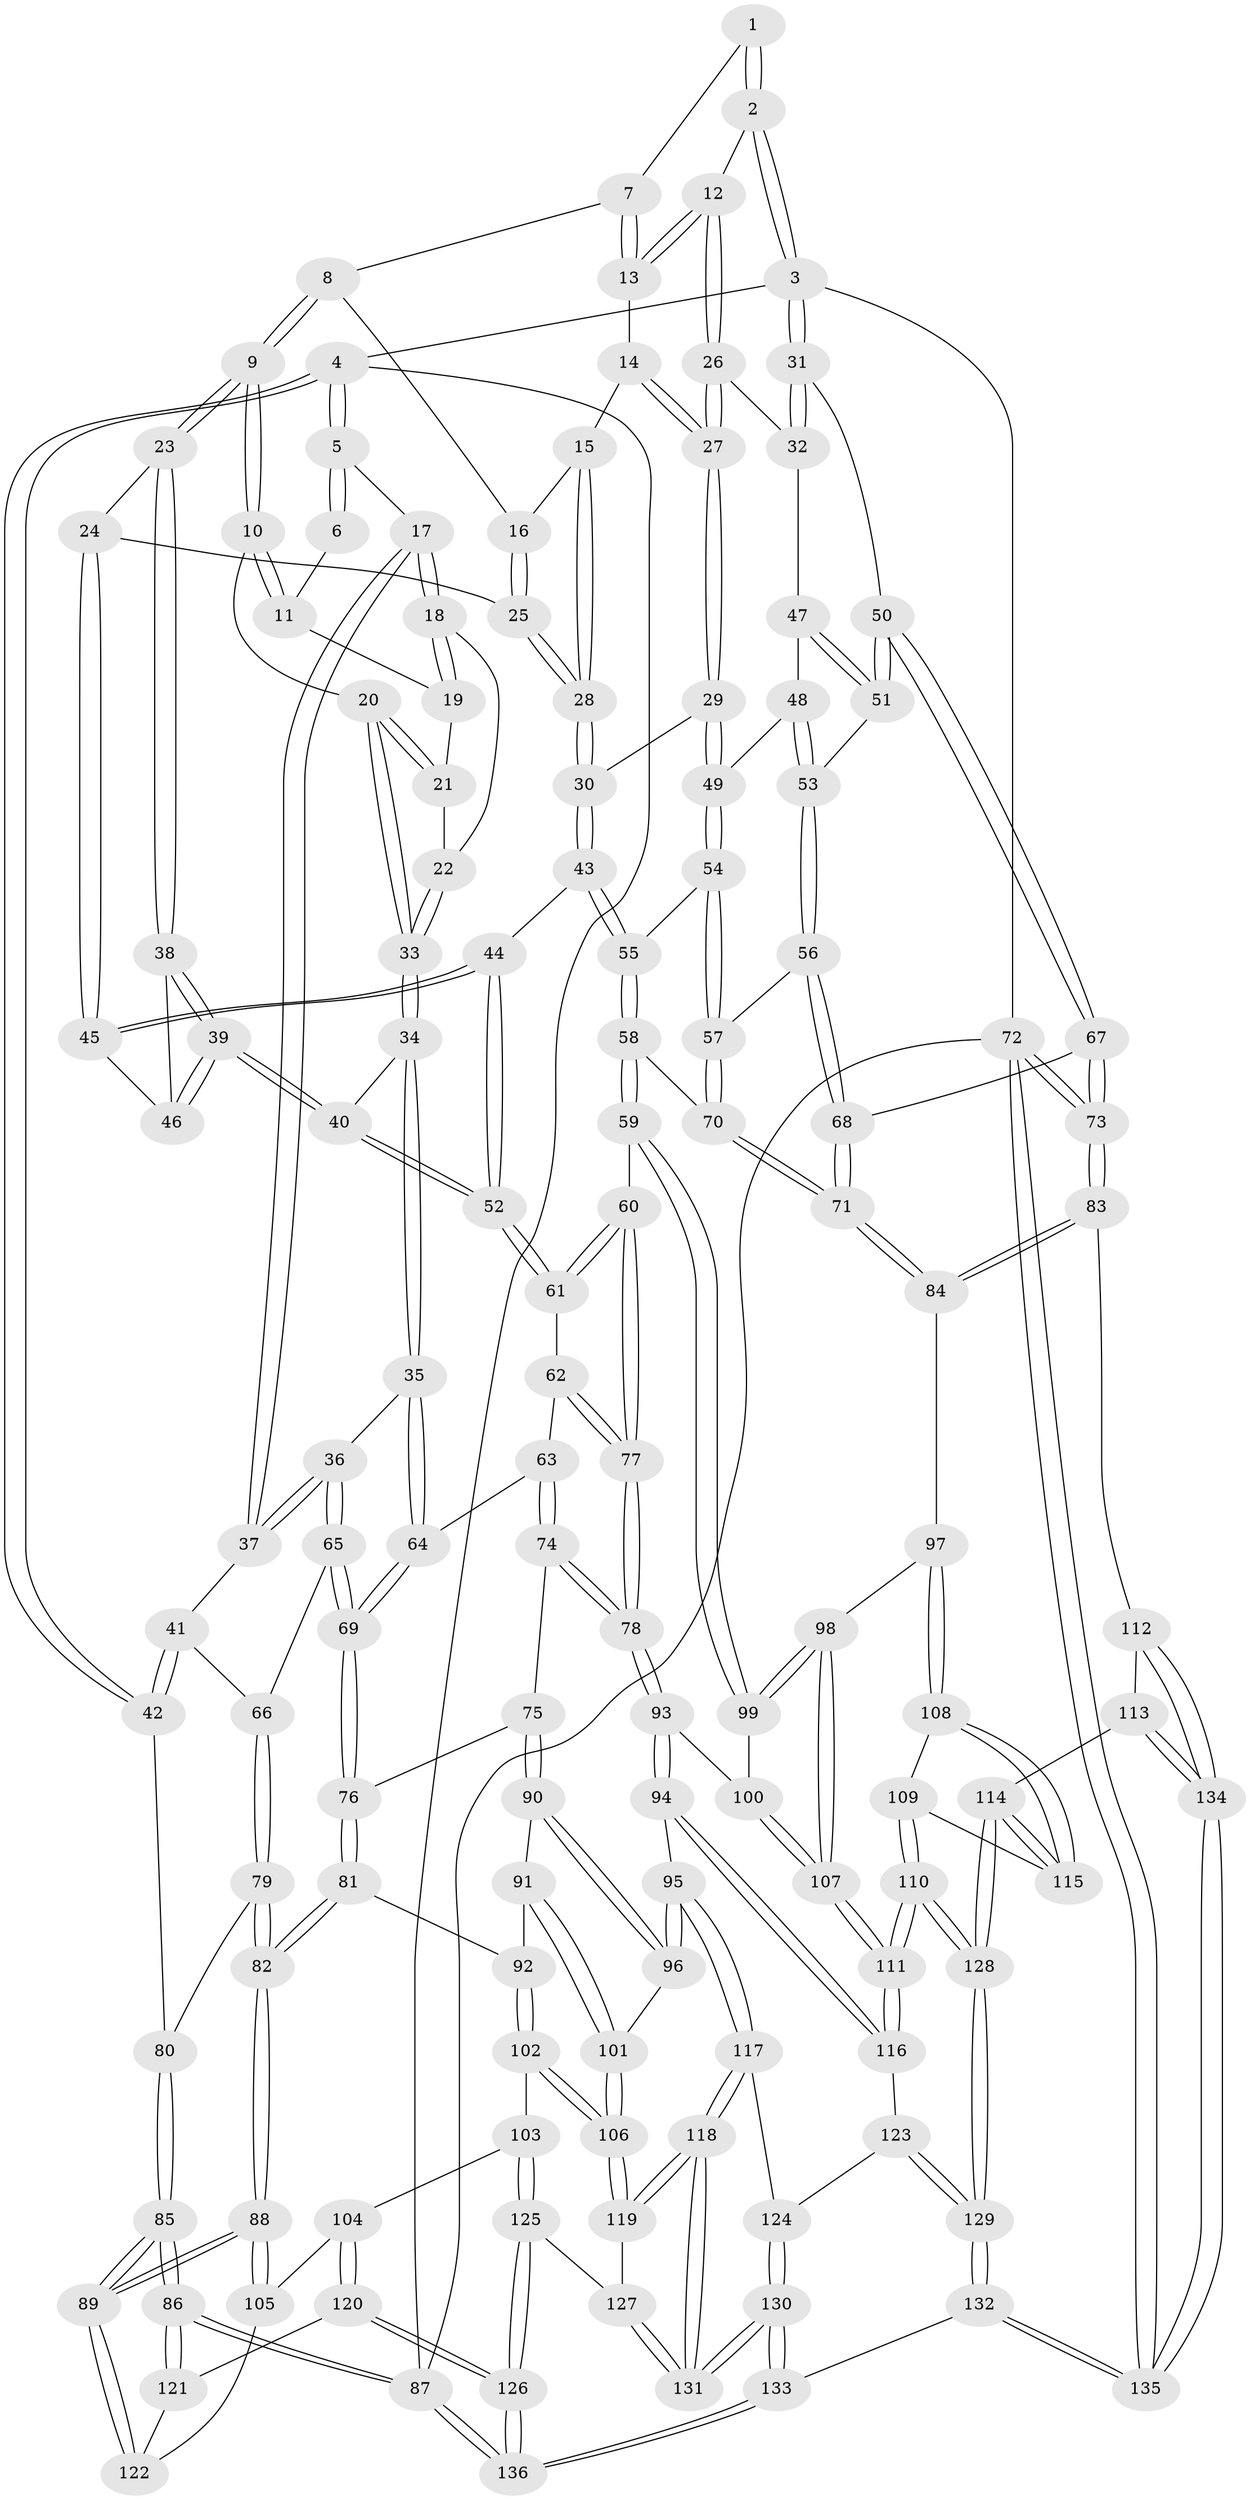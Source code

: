 // coarse degree distribution, {3: 0.21518987341772153, 5: 0.31645569620253167, 2: 0.02531645569620253, 4: 0.379746835443038, 6: 0.06329113924050633}
// Generated by graph-tools (version 1.1) at 2025/42/03/06/25 10:42:33]
// undirected, 136 vertices, 337 edges
graph export_dot {
graph [start="1"]
  node [color=gray90,style=filled];
  1 [pos="+0.6368395418125975+0"];
  2 [pos="+0.8017443946151741+0"];
  3 [pos="+1+0"];
  4 [pos="+0+0"];
  5 [pos="+0.06568343395997413+0"];
  6 [pos="+0.45059994399678627+0"];
  7 [pos="+0.6273472746595348+0"];
  8 [pos="+0.6029609299840707+0"];
  9 [pos="+0.4819940564788695+0.09949726888831219"];
  10 [pos="+0.4688422570563492+0.09287494996214529"];
  11 [pos="+0.4321710998731803+0"];
  12 [pos="+0.7434155767902162+0.09422792753719518"];
  13 [pos="+0.6778665855234514+0.08823630402548527"];
  14 [pos="+0.6619647735641087+0.09854226376368895"];
  15 [pos="+0.6430594202174719+0.10164989117739189"];
  16 [pos="+0.5898018629366399+0.08595415306200495"];
  17 [pos="+0.1765067343178012+0.03356767411490295"];
  18 [pos="+0.27513250393931865+0.0681911448732011"];
  19 [pos="+0.3465852061139852+0.04209706995465358"];
  20 [pos="+0.4291612734857398+0.11056515996062664"];
  21 [pos="+0.39506862790041714+0.09273338256317347"];
  22 [pos="+0.3055849689075786+0.10695207679476186"];
  23 [pos="+0.5107473853189268+0.12271003020588721"];
  24 [pos="+0.5153984892058632+0.12333418630879187"];
  25 [pos="+0.5396632527952034+0.1211492469594342"];
  26 [pos="+0.7764416450474168+0.13739336283293088"];
  27 [pos="+0.6908863649360603+0.227555847978667"];
  28 [pos="+0.6197024277865099+0.1944627160995836"];
  29 [pos="+0.680345404318161+0.24543316594121803"];
  30 [pos="+0.6481706072369313+0.2509139718578233"];
  31 [pos="+1+0"];
  32 [pos="+0.8510216162480055+0.1464997108949133"];
  33 [pos="+0.35318572990371844+0.20570624223496184"];
  34 [pos="+0.3455820630801371+0.26098858255252966"];
  35 [pos="+0.2997832079379265+0.3073598026747094"];
  36 [pos="+0.24904841430585625+0.3005548357273045"];
  37 [pos="+0.12422516953357407+0.22474214051712985"];
  38 [pos="+0.488896030811529+0.18353050805314003"];
  39 [pos="+0.446461731859521+0.24532874763815166"];
  40 [pos="+0.43331773024482534+0.255222827629787"];
  41 [pos="+0.009264877408294713+0.2613915987213885"];
  42 [pos="+0+0.25779958344669957"];
  43 [pos="+0.6480511511558702+0.25101006716969076"];
  44 [pos="+0.6026905042989035+0.274331742416666"];
  45 [pos="+0.5638427585591946+0.24778379511659715"];
  46 [pos="+0.5490738870524777+0.24394045246276364"];
  47 [pos="+0.838929472943809+0.22496774971500888"];
  48 [pos="+0.797597410648455+0.2719733354102143"];
  49 [pos="+0.7274698061979175+0.2805953840374841"];
  50 [pos="+1+0.0892899219165681"];
  51 [pos="+0.9008535942206355+0.29274840079500025"];
  52 [pos="+0.5485104014364536+0.3563304401984013"];
  53 [pos="+0.8656403355216351+0.366568030497598"];
  54 [pos="+0.7382270210985552+0.33070490212022857"];
  55 [pos="+0.6762105983487297+0.4075741836579095"];
  56 [pos="+0.8653314562526472+0.3835776631152006"];
  57 [pos="+0.818907462087094+0.4097121930880942"];
  58 [pos="+0.6428664000950323+0.5042041280828323"];
  59 [pos="+0.6294621887262394+0.512176621919677"];
  60 [pos="+0.6242547987724393+0.5110693241182719"];
  61 [pos="+0.5442590793929516+0.3922894462095978"];
  62 [pos="+0.3704719366490758+0.41286597526945346"];
  63 [pos="+0.3510243997697911+0.39946216191746514"];
  64 [pos="+0.3416326388923148+0.3861176252208498"];
  65 [pos="+0.14848980625324099+0.477609806053426"];
  66 [pos="+0.1081574214115737+0.47850103715864456"];
  67 [pos="+1+0.3482380920022226"];
  68 [pos="+0.9582226426536864+0.4224975027211331"];
  69 [pos="+0.1832784337239134+0.5076391398368445"];
  70 [pos="+0.7782425806749786+0.47365842806557645"];
  71 [pos="+0.9017682924696272+0.6045069742819899"];
  72 [pos="+1+1"];
  73 [pos="+1+0.7378530682780714"];
  74 [pos="+0.24853033251786552+0.5601229154628912"];
  75 [pos="+0.24370065857637646+0.5611434578650044"];
  76 [pos="+0.22103781713815177+0.5568642206205562"];
  77 [pos="+0.43802748937677954+0.6172249331160065"];
  78 [pos="+0.4359848207224329+0.6208845104966371"];
  79 [pos="+0.10802189716101679+0.47861125736095833"];
  80 [pos="+0+0.367500614843095"];
  81 [pos="+0.14287876699471624+0.6425544293157541"];
  82 [pos="+0+0.6095456985042891"];
  83 [pos="+1+0.7350841698914621"];
  84 [pos="+0.9170697124741981+0.6595464664427795"];
  85 [pos="+0+0.647516116302487"];
  86 [pos="+0+0.8749734386721582"];
  87 [pos="+0+1"];
  88 [pos="+0+0.6456628328102344"];
  89 [pos="+0+0.6457650687550507"];
  90 [pos="+0.24950236084346689+0.6082795146192109"];
  91 [pos="+0.2446656364438019+0.6573259748631993"];
  92 [pos="+0.15785303247248156+0.6710770909973937"];
  93 [pos="+0.430866504750583+0.6794179175210415"];
  94 [pos="+0.42822884324721666+0.6848735008657748"];
  95 [pos="+0.36054896935318104+0.721769719312349"];
  96 [pos="+0.34604605174395525+0.7243892054591597"];
  97 [pos="+0.8373769171741486+0.6900548270913984"];
  98 [pos="+0.7369872340261663+0.6924033827956648"];
  99 [pos="+0.6754475918792677+0.6128561625785982"];
  100 [pos="+0.5597678113859931+0.7125625571092524"];
  101 [pos="+0.29137633587773776+0.7399311684562504"];
  102 [pos="+0.17856932482097632+0.7526381020411325"];
  103 [pos="+0.16766108751807404+0.7621438984316503"];
  104 [pos="+0.12403489165721686+0.7680458101186614"];
  105 [pos="+0.10569662796319895+0.7639339441337808"];
  106 [pos="+0.26118878134521606+0.7592037209625457"];
  107 [pos="+0.663988140186433+0.8050881999573518"];
  108 [pos="+0.8289858701610375+0.7759426652137194"];
  109 [pos="+0.7777452915063235+0.8382572051704026"];
  110 [pos="+0.6493617681724767+0.913079248787272"];
  111 [pos="+0.6476923195157771+0.8902814098286466"];
  112 [pos="+1+0.7557047604621633"];
  113 [pos="+0.8696379818607789+0.8717060135827716"];
  114 [pos="+0.8450763515214093+0.850725192491086"];
  115 [pos="+0.8403106353454881+0.8408343327344667"];
  116 [pos="+0.4480999246718547+0.7353928220388881"];
  117 [pos="+0.35707686643224174+0.8131973112245597"];
  118 [pos="+0.32185500466668476+0.9286856135216648"];
  119 [pos="+0.2650564852805362+0.8085447919638994"];
  120 [pos="+0.07557388669971513+0.869053799107512"];
  121 [pos="+0.052225771698440185+0.829025120647612"];
  122 [pos="+0.05050571505925306+0.8172446042780034"];
  123 [pos="+0.44789770687324876+0.8078614939955256"];
  124 [pos="+0.411028947324765+0.8583842823845691"];
  125 [pos="+0.1634986020535317+0.8870950390889382"];
  126 [pos="+0.08208883698059316+0.923788579450928"];
  127 [pos="+0.1872361157856057+0.8944647980147703"];
  128 [pos="+0.6482599817705925+0.9299827910051895"];
  129 [pos="+0.6238230878572988+1"];
  130 [pos="+0.34896447278349224+1"];
  131 [pos="+0.3319549011403576+1"];
  132 [pos="+0.6217766184015993+1"];
  133 [pos="+0.3920849661010332+1"];
  134 [pos="+0.8233845028750731+1"];
  135 [pos="+0.7640575532683408+1"];
  136 [pos="+0+1"];
  1 -- 2;
  1 -- 2;
  1 -- 7;
  2 -- 3;
  2 -- 3;
  2 -- 12;
  3 -- 4;
  3 -- 31;
  3 -- 31;
  3 -- 72;
  4 -- 5;
  4 -- 5;
  4 -- 42;
  4 -- 42;
  4 -- 87;
  5 -- 6;
  5 -- 6;
  5 -- 17;
  6 -- 11;
  7 -- 8;
  7 -- 13;
  7 -- 13;
  8 -- 9;
  8 -- 9;
  8 -- 16;
  9 -- 10;
  9 -- 10;
  9 -- 23;
  9 -- 23;
  10 -- 11;
  10 -- 11;
  10 -- 20;
  11 -- 19;
  12 -- 13;
  12 -- 13;
  12 -- 26;
  12 -- 26;
  13 -- 14;
  14 -- 15;
  14 -- 27;
  14 -- 27;
  15 -- 16;
  15 -- 28;
  15 -- 28;
  16 -- 25;
  16 -- 25;
  17 -- 18;
  17 -- 18;
  17 -- 37;
  17 -- 37;
  18 -- 19;
  18 -- 19;
  18 -- 22;
  19 -- 21;
  20 -- 21;
  20 -- 21;
  20 -- 33;
  20 -- 33;
  21 -- 22;
  22 -- 33;
  22 -- 33;
  23 -- 24;
  23 -- 38;
  23 -- 38;
  24 -- 25;
  24 -- 45;
  24 -- 45;
  25 -- 28;
  25 -- 28;
  26 -- 27;
  26 -- 27;
  26 -- 32;
  27 -- 29;
  27 -- 29;
  28 -- 30;
  28 -- 30;
  29 -- 30;
  29 -- 49;
  29 -- 49;
  30 -- 43;
  30 -- 43;
  31 -- 32;
  31 -- 32;
  31 -- 50;
  32 -- 47;
  33 -- 34;
  33 -- 34;
  34 -- 35;
  34 -- 35;
  34 -- 40;
  35 -- 36;
  35 -- 64;
  35 -- 64;
  36 -- 37;
  36 -- 37;
  36 -- 65;
  36 -- 65;
  37 -- 41;
  38 -- 39;
  38 -- 39;
  38 -- 46;
  39 -- 40;
  39 -- 40;
  39 -- 46;
  39 -- 46;
  40 -- 52;
  40 -- 52;
  41 -- 42;
  41 -- 42;
  41 -- 66;
  42 -- 80;
  43 -- 44;
  43 -- 55;
  43 -- 55;
  44 -- 45;
  44 -- 45;
  44 -- 52;
  44 -- 52;
  45 -- 46;
  47 -- 48;
  47 -- 51;
  47 -- 51;
  48 -- 49;
  48 -- 53;
  48 -- 53;
  49 -- 54;
  49 -- 54;
  50 -- 51;
  50 -- 51;
  50 -- 67;
  50 -- 67;
  51 -- 53;
  52 -- 61;
  52 -- 61;
  53 -- 56;
  53 -- 56;
  54 -- 55;
  54 -- 57;
  54 -- 57;
  55 -- 58;
  55 -- 58;
  56 -- 57;
  56 -- 68;
  56 -- 68;
  57 -- 70;
  57 -- 70;
  58 -- 59;
  58 -- 59;
  58 -- 70;
  59 -- 60;
  59 -- 99;
  59 -- 99;
  60 -- 61;
  60 -- 61;
  60 -- 77;
  60 -- 77;
  61 -- 62;
  62 -- 63;
  62 -- 77;
  62 -- 77;
  63 -- 64;
  63 -- 74;
  63 -- 74;
  64 -- 69;
  64 -- 69;
  65 -- 66;
  65 -- 69;
  65 -- 69;
  66 -- 79;
  66 -- 79;
  67 -- 68;
  67 -- 73;
  67 -- 73;
  68 -- 71;
  68 -- 71;
  69 -- 76;
  69 -- 76;
  70 -- 71;
  70 -- 71;
  71 -- 84;
  71 -- 84;
  72 -- 73;
  72 -- 73;
  72 -- 135;
  72 -- 135;
  72 -- 87;
  73 -- 83;
  73 -- 83;
  74 -- 75;
  74 -- 78;
  74 -- 78;
  75 -- 76;
  75 -- 90;
  75 -- 90;
  76 -- 81;
  76 -- 81;
  77 -- 78;
  77 -- 78;
  78 -- 93;
  78 -- 93;
  79 -- 80;
  79 -- 82;
  79 -- 82;
  80 -- 85;
  80 -- 85;
  81 -- 82;
  81 -- 82;
  81 -- 92;
  82 -- 88;
  82 -- 88;
  83 -- 84;
  83 -- 84;
  83 -- 112;
  84 -- 97;
  85 -- 86;
  85 -- 86;
  85 -- 89;
  85 -- 89;
  86 -- 87;
  86 -- 87;
  86 -- 121;
  86 -- 121;
  87 -- 136;
  87 -- 136;
  88 -- 89;
  88 -- 89;
  88 -- 105;
  88 -- 105;
  89 -- 122;
  89 -- 122;
  90 -- 91;
  90 -- 96;
  90 -- 96;
  91 -- 92;
  91 -- 101;
  91 -- 101;
  92 -- 102;
  92 -- 102;
  93 -- 94;
  93 -- 94;
  93 -- 100;
  94 -- 95;
  94 -- 116;
  94 -- 116;
  95 -- 96;
  95 -- 96;
  95 -- 117;
  95 -- 117;
  96 -- 101;
  97 -- 98;
  97 -- 108;
  97 -- 108;
  98 -- 99;
  98 -- 99;
  98 -- 107;
  98 -- 107;
  99 -- 100;
  100 -- 107;
  100 -- 107;
  101 -- 106;
  101 -- 106;
  102 -- 103;
  102 -- 106;
  102 -- 106;
  103 -- 104;
  103 -- 125;
  103 -- 125;
  104 -- 105;
  104 -- 120;
  104 -- 120;
  105 -- 122;
  106 -- 119;
  106 -- 119;
  107 -- 111;
  107 -- 111;
  108 -- 109;
  108 -- 115;
  108 -- 115;
  109 -- 110;
  109 -- 110;
  109 -- 115;
  110 -- 111;
  110 -- 111;
  110 -- 128;
  110 -- 128;
  111 -- 116;
  111 -- 116;
  112 -- 113;
  112 -- 134;
  112 -- 134;
  113 -- 114;
  113 -- 134;
  113 -- 134;
  114 -- 115;
  114 -- 115;
  114 -- 128;
  114 -- 128;
  116 -- 123;
  117 -- 118;
  117 -- 118;
  117 -- 124;
  118 -- 119;
  118 -- 119;
  118 -- 131;
  118 -- 131;
  119 -- 127;
  120 -- 121;
  120 -- 126;
  120 -- 126;
  121 -- 122;
  123 -- 124;
  123 -- 129;
  123 -- 129;
  124 -- 130;
  124 -- 130;
  125 -- 126;
  125 -- 126;
  125 -- 127;
  126 -- 136;
  126 -- 136;
  127 -- 131;
  127 -- 131;
  128 -- 129;
  128 -- 129;
  129 -- 132;
  129 -- 132;
  130 -- 131;
  130 -- 131;
  130 -- 133;
  130 -- 133;
  132 -- 133;
  132 -- 135;
  132 -- 135;
  133 -- 136;
  133 -- 136;
  134 -- 135;
  134 -- 135;
}

